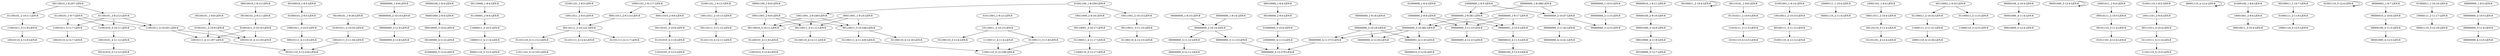 digraph G {
    "01100101_2-10:11-LEN:8" -> "11001011_3-11:9-LEN:8";
    "00000000_1-9:8-LEN:8" -> "00000000_2-10:10-LEN:8";
    "00000100_1-8:4-LEN:8" -> "00001000_2-9:4-LEN:8";
    "01100001_2-9:4-LEN:8" -> "11000011_3-10:5-LEN:8";
    "01101110_4-11:112-LEN:8" -> "11011101_5-12:103-LEN:8";
    "10011011_2-10:13-LEN:8" -> "00110111_3-11:12-LEN:8";
    "00011001_2-9:9-LEN:8" -> "00110010_3-10:11-LEN:8";
    "00011001_2-9:9-LEN:8" -> "00110011_3-11:11-LEN:8";
    "00011001_2-9:9-LEN:8" -> "00110011_3-10:246-LEN:8";
    "00000000_1-9:15-LEN:8" -> "00000000_2-10:14-LEN:8";
    "00000000_1-9:14-LEN:8" -> "00000000_2-10:14-LEN:8";
    "00000010_1-8:11-LEN:8" -> "00000100_2-9:10-LEN:8";
    "00100011_2-10:4-LEN:8" -> "00100011_2-10:4-LEN:8";
    "10011000_2-9:16-LEN:8" -> "00110001_3-10:17-LEN:8";
    "00110101_1-9:6-LEN:8" -> "01101011_2-10:6-LEN:8";
    "10000000_1-8:5-LEN:8" -> "00000000_2-10:47-LEN:8";
    "10000000_1-8:5-LEN:8" -> "00000000_2-9:381-LEN:8";
    "01000000_1-8:4-LEN:8" -> "10000000_2-9:4-LEN:8";
    "00011010_2-9:6-LEN:8" -> "00110101_3-10:6-LEN:8";
    "00000000_2-10:14-LEN:8" -> "00000000_3-11:12-LEN:8";
    "10010011_2-10:15-LEN:8" -> "00100111_3-11:12-LEN:8";
    "10000111_1-10:4-LEN:8" -> "00001110_2-11:4-LEN:8";
    "10000111_4-11:4-LEN:8" -> "00001110_5-12:5-LEN:8";
    "00100010_1-8:5-LEN:8" -> "01000101_2-9:5-LEN:8";
    "00100000_4-11:4-LEN:8" -> "01000000_5-12:4-LEN:8";
    "10011011_2-9:5-LEN:8" -> "00110111_3-10:122-LEN:8";
    "00100101_1-9:8-LEN:8" -> "01001011_2-10:9-LEN:8";
    "11001011_3-11:7-LEN:8" -> "10010110_4-12:7-LEN:8";
    "00110110_3-11:4-LEN:8" -> "01101101_4-12:4-LEN:8";
    "00000000_1-8:398-LEN:8" -> "00000000_2-10:47-LEN:8";
    "00000000_1-8:398-LEN:8" -> "00000000_2-9:381-LEN:8";
    "00110001_1-9:32-LEN:8" -> "01100011_2-10:32-LEN:8";
    "00110001_1-9:32-LEN:8" -> "01100011_2-11:5-LEN:8";
    "01000101_2-9:5-LEN:8" -> "10001011_3-10:5-LEN:8";
    "00010111_4-11:9-LEN:8" -> "00101110_5-12:234-LEN:8";
    "10000000_2-9:4-LEN:8" -> "00000000_3-11:15-LEN:8";
    "10000000_2-9:4-LEN:8" -> "00000000_3-10:382-LEN:8";
    "10000000_2-9:4-LEN:8" -> "00000001_3-10:5-LEN:8";
    "00000000_3-11:8-LEN:8" -> "00000000_4-12:8-LEN:8";
    "00000100_3-10:4-LEN:8" -> "00001000_4-11:4-LEN:8";
    "11001011_3-10:201-LEN:8" -> "10010110_4-12:19-LEN:8";
    "11001011_3-10:201-LEN:8" -> "10010111_4-11:197-LEN:8";
    "00110010_3-10:11-LEN:8" -> "01100101_4-11:9-LEN:8";
    "00001000_5-12:4-LEN:8" -> "00001000_5-12:4-LEN:8";
    "10010101_4-11:12-LEN:8" -> "00101010_5-12:12-LEN:8";
    "10000000_4-11:5-LEN:8" -> "00000000_5-12:379-LEN:8";
    "00110011_3-11:11-LEN:8" -> "01100110_4-12:11-LEN:8";
    "00011011_2-10:4-LEN:8" -> "00110110_3-11:4-LEN:8";
    "00101110_3-11:4-LEN:8" -> "01011101_4-12:4-LEN:8";
    "01000000_3-10:4-LEN:8" -> "10000000_4-11:5-LEN:8";
    "00000000_3-11:13-LEN:8" -> "00000000_5-12:379-LEN:8";
    "00100000_2-9:4-LEN:8" -> "01000000_3-10:4-LEN:8";
    "00000000_2-10:47-LEN:8" -> "00000000_3-12:5-LEN:8";
    "00000000_2-10:47-LEN:8" -> "00000000_3-11:42-LEN:8";
    "01110111_4-11:4-LEN:8" -> "11101110_5-12:5-LEN:8";
    "01001011_2-10:9-LEN:8" -> "10010110_4-12:19-LEN:8";
    "01001011_2-10:9-LEN:8" -> "10010111_4-11:197-LEN:8";
    "10010111_4-11:197-LEN:8" -> "00101110_5-12:234-LEN:8";
    "00100101_1-9:30-LEN:8" -> "01001011_2-10:33-LEN:8";
    "01001100_1-8:259-LEN:8" -> "10011000_2-9:16-LEN:8";
    "01001100_1-8:259-LEN:8" -> "10011001_2-9:249-LEN:8";
    "01001100_1-8:259-LEN:8" -> "10011001_2-10:15-LEN:8";
    "00110111_3-10:122-LEN:8" -> "01101110_4-11:112-LEN:8";
    "00110111_3-10:122-LEN:8" -> "01101111_4-12:4-LEN:8";
    "00110111_3-10:122-LEN:8" -> "01101111_4-11:7-LEN:8";
    "00010111_2-10:5-LEN:8" -> "00101110_3-11:4-LEN:8";
    "00010000_1-8:4-LEN:8" -> "00100000_2-9:4-LEN:8";
    "10001101_1-8:117-LEN:8" -> "00011010_2-9:6-LEN:8";
    "10001101_1-8:117-LEN:8" -> "00011011_2-9:114-LEN:8";
    "00110111_3-11:12-LEN:8" -> "01101110_4-12:11-LEN:8";
    "00001110_4-12:4-LEN:8" -> "00001110_4-12:4-LEN:8";
    "01000100_1-8:6-LEN:8" -> "10001001_2-9:4-LEN:8";
    "00000000_4-11:373-LEN:8" -> "00000000_5-12:379-LEN:8";
    "01000111_2-11:6-LEN:8" -> "10001110_3-12:5-LEN:8";
    "00000000_1-9:16-LEN:8" -> "00000000_2-10:18-LEN:8";
    "00000000_2-11:5-LEN:8" -> "00000000_3-12:5-LEN:8";
    "00000000_3-11:15-LEN:8" -> "00000000_4-12:13-LEN:8";
    "00001100_1-8:9-LEN:8" -> "00011001_2-9:9-LEN:8";
    "01001110_5-12:4-LEN:8" -> "01001110_5-12:4-LEN:8";
    "00000100_3-11:5-LEN:8" -> "00001000_4-12:5-LEN:8";
    "00000000_2-10:18-LEN:8" -> "00000000_4-12:20-LEN:8";
    "00000000_2-10:18-LEN:8" -> "00000000_4-11:373-LEN:8";
    "00000000_2-10:18-LEN:8" -> "00000001_4-11:8-LEN:8";
    "00000010_4-11:5-LEN:8" -> "00000100_5-12:5-LEN:8";
    "00000000_3-10:382-LEN:8" -> "00000000_4-12:20-LEN:8";
    "00000000_3-10:382-LEN:8" -> "00000000_4-11:373-LEN:8";
    "00000000_3-10:382-LEN:8" -> "00000001_4-11:8-LEN:8";
    "00111011_3-10:4-LEN:8" -> "01110111_4-11:4-LEN:8";
    "01000011_1-10:16-LEN:8" -> "10000111_2-11:17-LEN:8";
    "00000000_1-9:5-LEN:8" -> "00000000_2-10:5-LEN:8";
    "00000000_2-9:381-LEN:8" -> "00000000_3-11:15-LEN:8";
    "00000000_2-9:381-LEN:8" -> "00000000_3-10:382-LEN:8";
    "00000000_2-9:381-LEN:8" -> "00000001_3-10:5-LEN:8";
    "00001000_2-9:4-LEN:8" -> "00010000_3-10:4-LEN:8";
    "00000000_2-10:5-LEN:8" -> "00000000_3-11:4-LEN:8";
    "01011001_1-9:12-LEN:8" -> "10110011_2-10:13-LEN:8";
    "10011001_2-9:249-LEN:8" -> "00110010_3-10:11-LEN:8";
    "10011001_2-9:249-LEN:8" -> "00110011_3-11:11-LEN:8";
    "10011001_2-9:249-LEN:8" -> "00110011_3-10:246-LEN:8";
    "11000011_3-10:5-LEN:8" -> "10000111_4-11:4-LEN:8";
    "00110000_1-8:4-LEN:8" -> "01100001_2-9:4-LEN:8";
    "01101010_4-11:6-LEN:8" -> "11010101_5-12:5-LEN:8";
    "00011011_2-9:114-LEN:8" -> "00110111_3-10:122-LEN:8";
    "01100111_3-11:8-LEN:8" -> "11001110_5-12:238-LEN:8";
    "01001011_2-10:33-LEN:8" -> "10010111_3-11:34-LEN:8";
    "00000000_3-11:4-LEN:8" -> "00000000_4-12:5-LEN:8";
    "10011001_2-10:15-LEN:8" -> "00110011_3-11:15-LEN:8";
    "00000100_2-9:10-LEN:8" -> "00001000_3-10:9-LEN:8";
    "00000000_1-9:17-LEN:8" -> "00000000_3-11:15-LEN:8";
    "00000000_1-9:17-LEN:8" -> "00000000_3-10:382-LEN:8";
    "00000000_1-9:17-LEN:8" -> "00000001_3-10:5-LEN:8";
    "01100101_1-9:7-LEN:8" -> "11001011_3-11:7-LEN:8";
    "01100101_1-9:7-LEN:8" -> "11001011_3-10:201-LEN:8";
    "01100101_1-9:7-LEN:8" -> "11001010_3-10:11-LEN:8";
    "00000000_3-11:12-LEN:8" -> "00000000_4-12:11-LEN:8";
    "00100101_2-9:11-LEN:8" -> "01001011_3-10:10-LEN:8";
    "11001010_3-10:11-LEN:8" -> "10010101_4-11:12-LEN:8";
    "11000111_3-11:31-LEN:8" -> "10001110_4-12:34-LEN:8";
    "10001001_2-9:4-LEN:8" -> "00010011_3-10:4-LEN:8";
    "00010000_3-10:4-LEN:8" -> "00100000_4-11:4-LEN:8";
    "01001110_1-8:5-LEN:8" -> "10011101_2-9:4-LEN:8";
    "10010111_3-11:34-LEN:8" -> "00101110_5-12:234-LEN:8";
    "01001011_3-10:10-LEN:8" -> "10010110_4-12:19-LEN:8";
    "01001011_3-10:10-LEN:8" -> "10010111_4-11:197-LEN:8";
    "01101011_2-10:6-LEN:8" -> "11010111_3-11:5-LEN:8";
    "10001101_1-9:4-LEN:8" -> "00011011_2-10:4-LEN:8";
    "00001000_3-10:9-LEN:8" -> "00010000_4-11:9-LEN:8";
    "10011101_2-9:4-LEN:8" -> "00111011_3-10:4-LEN:8";
    "00110001_3-10:17-LEN:8" -> "01100011_4-11:17-LEN:8";
    "10110011_2-10:13-LEN:8" -> "01100110_3-12:4-LEN:8";
    "10110011_2-10:13-LEN:8" -> "01100111_3-11:8-LEN:8";
    "00110101_3-10:6-LEN:8" -> "01101010_4-11:6-LEN:8";
    "00000001_1-8:7-LEN:8" -> "00000010_2-10:6-LEN:8";
    "00100011_1-10:7-LEN:8" -> "01000111_2-11:6-LEN:8";
    "10001011_1-9:4-LEN:8" -> "00010111_2-10:5-LEN:8";
    "01100101_2-9:212-LEN:8" -> "11001011_3-11:7-LEN:8";
    "01100101_2-9:212-LEN:8" -> "11001011_3-10:201-LEN:8";
    "01100101_2-9:212-LEN:8" -> "11001010_3-10:11-LEN:8";
    "00110011_3-10:246-LEN:8" -> "01100110_4-12:16-LEN:8";
    "00110011_3-10:246-LEN:8" -> "01100111_4-11:229-LEN:8";
    "00000001_4-11:8-LEN:8" -> "00000010_5-12:9-LEN:8";
    "00100111_3-11:12-LEN:8" -> "01001110_4-12:12-LEN:8";
    "00000000_2-10:10-LEN:8" -> "00000000_3-11:8-LEN:8";
    "00000000_2-10:14-LEN:8" -> "00000000_3-11:13-LEN:8";
    "01001101_1-9:13-LEN:8" -> "10011011_2-10:13-LEN:8";
    "01100011_4-11:17-LEN:8" -> "11000110_5-12:17-LEN:8";
    "00010010_1-8:12-LEN:8" -> "00100101_2-9:11-LEN:8";
    "10001011_3-10:5-LEN:8" -> "00010111_4-11:9-LEN:8";
    "00000000_3-11:42-LEN:8" -> "00000000_4-12:41-LEN:8";
    "00000010_2-10:6-LEN:8" -> "00000100_3-11:5-LEN:8";
    "00110010_1-8:207-LEN:8" -> "01100101_2-10:11-LEN:8";
    "00110010_1-8:207-LEN:8" -> "01100101_2-9:212-LEN:8";
    "00000001_3-10:5-LEN:8" -> "00000010_4-11:5-LEN:8";
    "11100111_4-11:4-LEN:8" -> "11001110_5-12:238-LEN:8";
    "00010000_4-11:9-LEN:8" -> "00100000_5-12:7-LEN:8";
    "01100111_4-11:229-LEN:8" -> "11001110_5-12:238-LEN:8";
    "11001011_3-11:9-LEN:8" -> "10010110_4-12:9-LEN:8";
    "01100011_2-10:32-LEN:8" -> "11000111_3-11:31-LEN:8";
    "01001101_1-8:5-LEN:8" -> "10011011_2-9:5-LEN:8";
    "10000111_2-11:17-LEN:8" -> "00001110_3-12:16-LEN:8";
    "00001000_4-11:4-LEN:8" -> "00010000_5-12:4-LEN:8";
    "00110011_3-11:15-LEN:8" -> "01100110_4-12:15-LEN:8";
    "11010111_3-11:5-LEN:8" -> "10101110_4-12:5-LEN:8";
    "00000000_1-10:5-LEN:8" -> "00000000_2-11:5-LEN:8";
    "00011001_1-9:10-LEN:8" -> "00110010_3-10:11-LEN:8";
    "00011001_1-9:10-LEN:8" -> "00110011_3-11:11-LEN:8";
    "00011001_1-9:10-LEN:8" -> "00110011_3-10:246-LEN:8";
    "01001001_1-9:14-LEN:8" -> "10010011_2-10:15-LEN:8";
    "01100011_2-11:5-LEN:8" -> "11000110_3-12:5-LEN:8";
    "01100101_4-11:9-LEN:8" -> "11001010_5-12:8-LEN:8";
}
